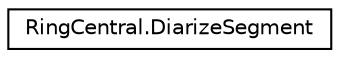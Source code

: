 digraph "Graphical Class Hierarchy"
{
 // LATEX_PDF_SIZE
  edge [fontname="Helvetica",fontsize="10",labelfontname="Helvetica",labelfontsize="10"];
  node [fontname="Helvetica",fontsize="10",shape=record];
  rankdir="LR";
  Node0 [label="RingCentral.DiarizeSegment",height=0.2,width=0.4,color="black", fillcolor="white", style="filled",URL="$classRingCentral_1_1DiarizeSegment.html",tooltip=" "];
}
